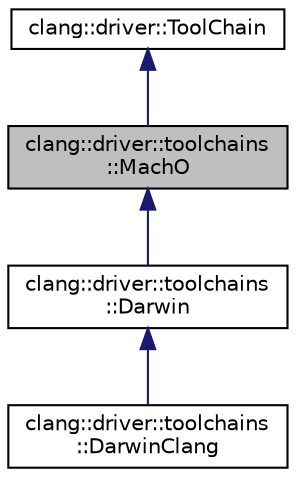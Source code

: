 digraph "clang::driver::toolchains::MachO"
{
 // LATEX_PDF_SIZE
  bgcolor="transparent";
  edge [fontname="Helvetica",fontsize="10",labelfontname="Helvetica",labelfontsize="10"];
  node [fontname="Helvetica",fontsize="10",shape=record];
  Node1 [label="clang::driver::toolchains\l::MachO",height=0.2,width=0.4,color="black", fillcolor="grey75", style="filled", fontcolor="black",tooltip=" "];
  Node2 -> Node1 [dir="back",color="midnightblue",fontsize="10",style="solid",fontname="Helvetica"];
  Node2 [label="clang::driver::ToolChain",height=0.2,width=0.4,color="black",URL="$classclang_1_1driver_1_1ToolChain.html",tooltip="ToolChain - Access to tools for a single platform."];
  Node1 -> Node3 [dir="back",color="midnightblue",fontsize="10",style="solid",fontname="Helvetica"];
  Node3 [label="clang::driver::toolchains\l::Darwin",height=0.2,width=0.4,color="black",URL="$classclang_1_1driver_1_1toolchains_1_1Darwin.html",tooltip="Darwin - The base Darwin tool chain."];
  Node3 -> Node4 [dir="back",color="midnightblue",fontsize="10",style="solid",fontname="Helvetica"];
  Node4 [label="clang::driver::toolchains\l::DarwinClang",height=0.2,width=0.4,color="black",URL="$classclang_1_1driver_1_1toolchains_1_1DarwinClang.html",tooltip="DarwinClang - The Darwin toolchain used by Clang."];
}
